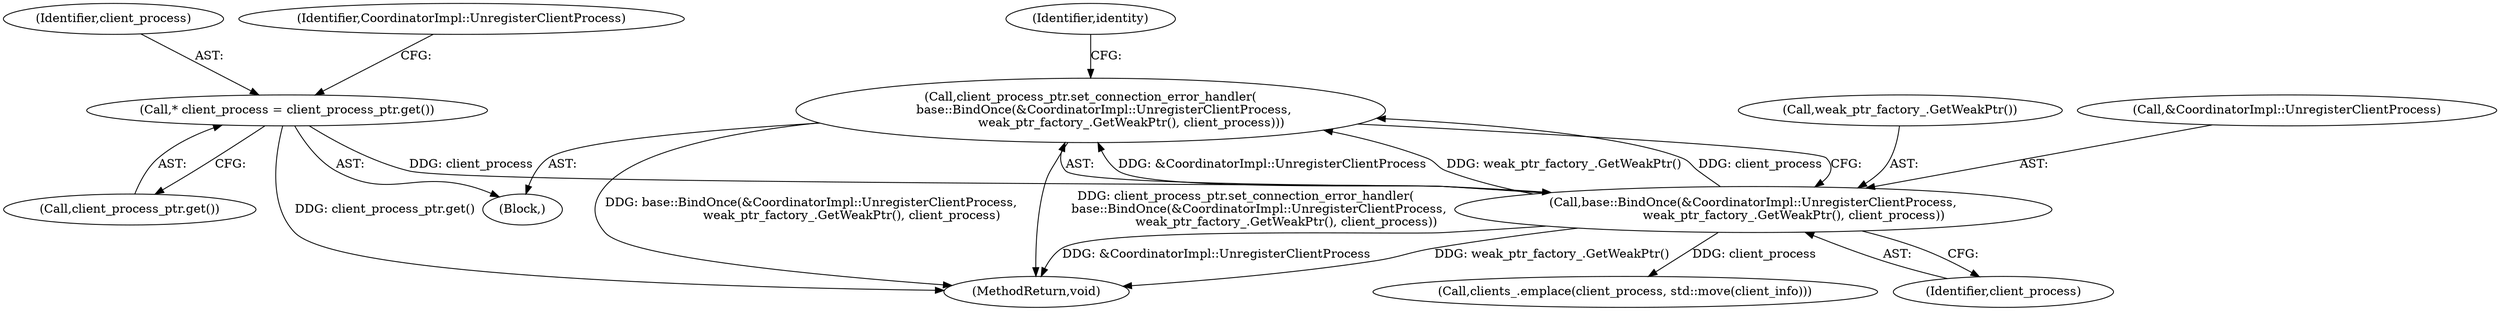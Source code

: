 digraph "0_Chrome_fa76a9f7ef6a028f83f97c181b150ecfd2b13be1_3@API" {
"1000110" [label="(Call,client_process_ptr.set_connection_error_handler(\n       base::BindOnce(&CoordinatorImpl::UnregisterClientProcess,\n                     weak_ptr_factory_.GetWeakPtr(), client_process)))"];
"1000111" [label="(Call,base::BindOnce(&CoordinatorImpl::UnregisterClientProcess,\n                     weak_ptr_factory_.GetWeakPtr(), client_process))"];
"1000107" [label="(Call,* client_process = client_process_ptr.get())"];
"1000110" [label="(Call,client_process_ptr.set_connection_error_handler(\n       base::BindOnce(&CoordinatorImpl::UnregisterClientProcess,\n                     weak_ptr_factory_.GetWeakPtr(), client_process)))"];
"1000114" [label="(Call,weak_ptr_factory_.GetWeakPtr())"];
"1000115" [label="(Identifier,client_process)"];
"1000137" [label="(Call,clients_.emplace(client_process, std::move(client_info)))"];
"1000111" [label="(Call,base::BindOnce(&CoordinatorImpl::UnregisterClientProcess,\n                     weak_ptr_factory_.GetWeakPtr(), client_process))"];
"1000118" [label="(Identifier,identity)"];
"1000145" [label="(MethodReturn,void)"];
"1000112" [label="(Call,&CoordinatorImpl::UnregisterClientProcess)"];
"1000109" [label="(Call,client_process_ptr.get())"];
"1000108" [label="(Identifier,client_process)"];
"1000107" [label="(Call,* client_process = client_process_ptr.get())"];
"1000103" [label="(Block,)"];
"1000113" [label="(Identifier,CoordinatorImpl::UnregisterClientProcess)"];
"1000110" -> "1000103"  [label="AST: "];
"1000110" -> "1000111"  [label="CFG: "];
"1000111" -> "1000110"  [label="AST: "];
"1000118" -> "1000110"  [label="CFG: "];
"1000110" -> "1000145"  [label="DDG: base::BindOnce(&CoordinatorImpl::UnregisterClientProcess,\n                     weak_ptr_factory_.GetWeakPtr(), client_process)"];
"1000110" -> "1000145"  [label="DDG: client_process_ptr.set_connection_error_handler(\n       base::BindOnce(&CoordinatorImpl::UnregisterClientProcess,\n                     weak_ptr_factory_.GetWeakPtr(), client_process))"];
"1000111" -> "1000110"  [label="DDG: &CoordinatorImpl::UnregisterClientProcess"];
"1000111" -> "1000110"  [label="DDG: weak_ptr_factory_.GetWeakPtr()"];
"1000111" -> "1000110"  [label="DDG: client_process"];
"1000111" -> "1000115"  [label="CFG: "];
"1000112" -> "1000111"  [label="AST: "];
"1000114" -> "1000111"  [label="AST: "];
"1000115" -> "1000111"  [label="AST: "];
"1000111" -> "1000145"  [label="DDG: weak_ptr_factory_.GetWeakPtr()"];
"1000111" -> "1000145"  [label="DDG: &CoordinatorImpl::UnregisterClientProcess"];
"1000107" -> "1000111"  [label="DDG: client_process"];
"1000111" -> "1000137"  [label="DDG: client_process"];
"1000107" -> "1000103"  [label="AST: "];
"1000107" -> "1000109"  [label="CFG: "];
"1000108" -> "1000107"  [label="AST: "];
"1000109" -> "1000107"  [label="AST: "];
"1000113" -> "1000107"  [label="CFG: "];
"1000107" -> "1000145"  [label="DDG: client_process_ptr.get()"];
}
